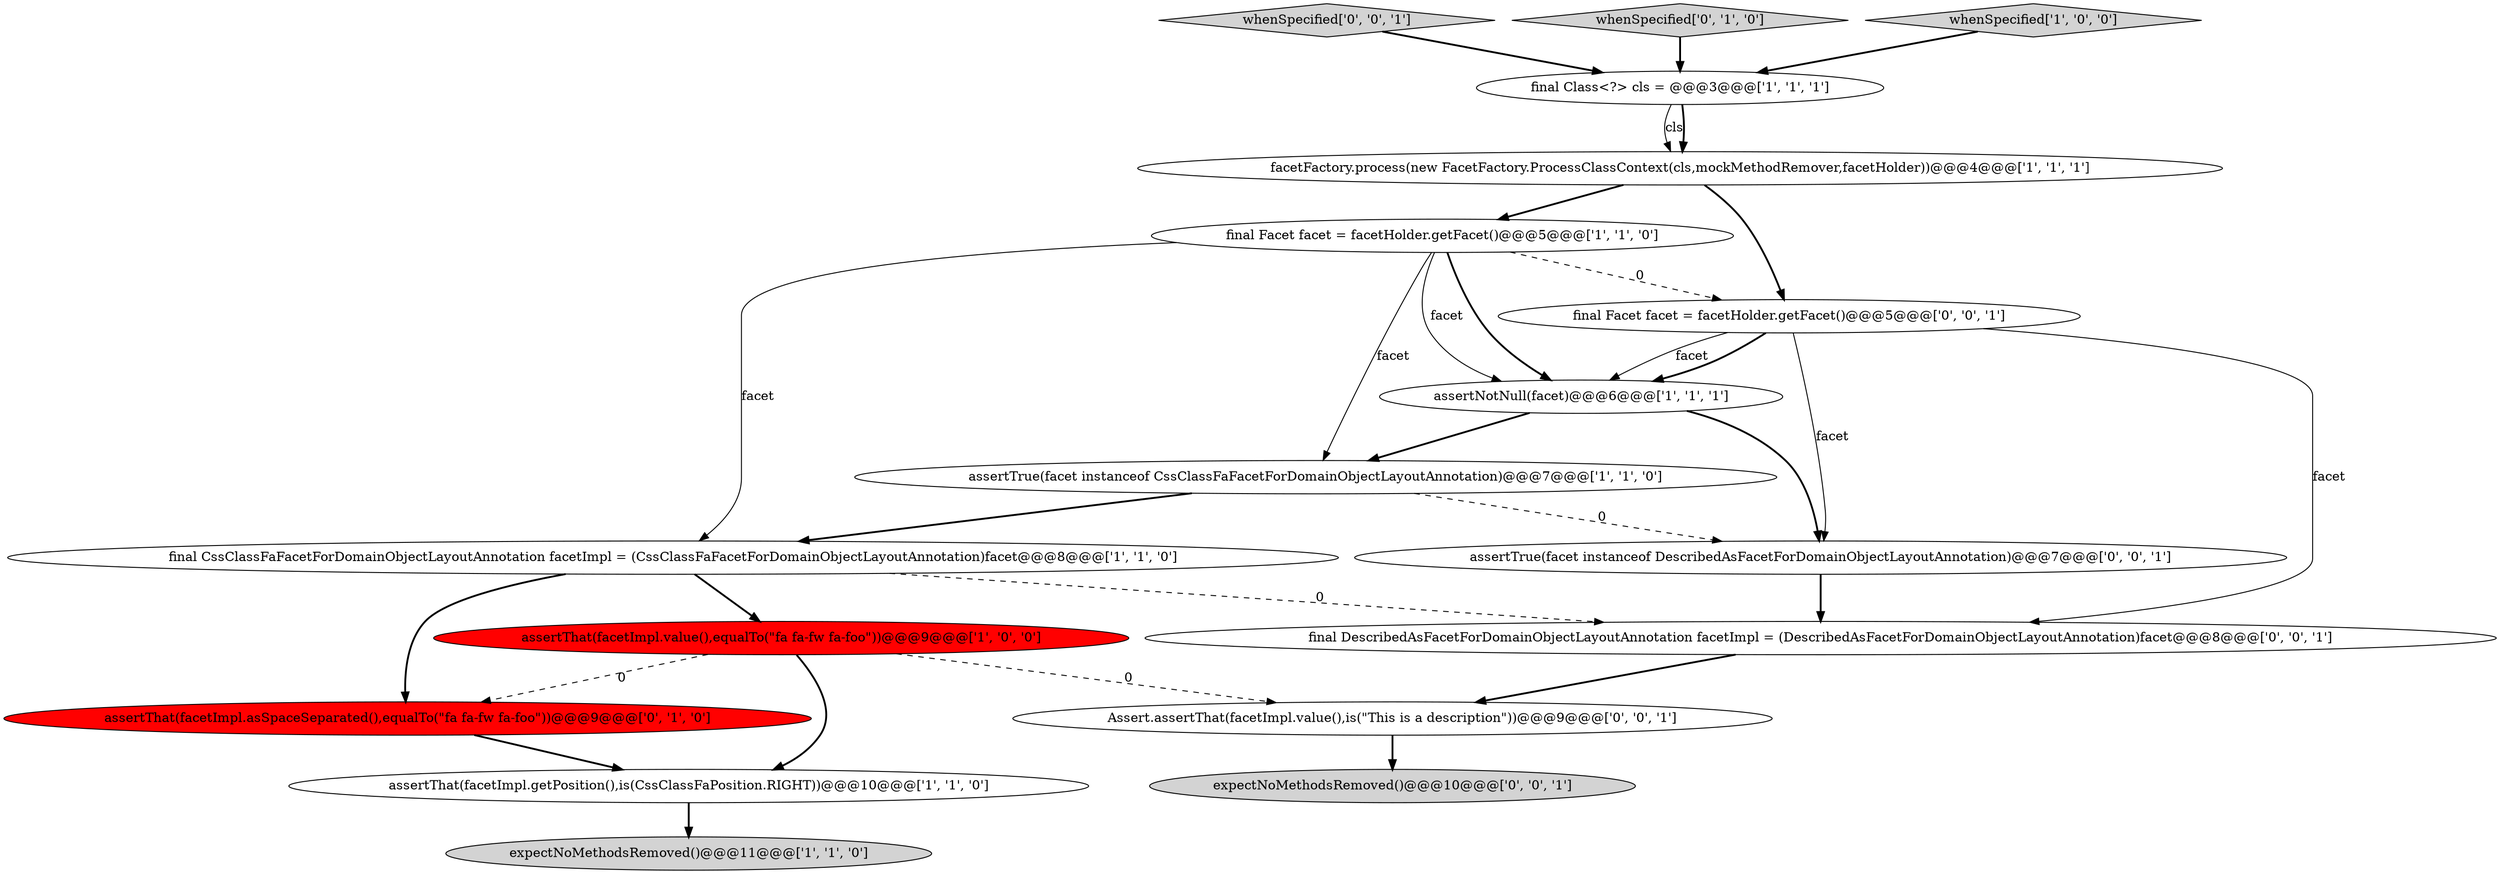 digraph {
13 [style = filled, label = "expectNoMethodsRemoved()@@@10@@@['0', '0', '1']", fillcolor = lightgray, shape = ellipse image = "AAA0AAABBB3BBB"];
2 [style = filled, label = "assertThat(facetImpl.getPosition(),is(CssClassFaPosition.RIGHT))@@@10@@@['1', '1', '0']", fillcolor = white, shape = ellipse image = "AAA0AAABBB1BBB"];
5 [style = filled, label = "assertThat(facetImpl.value(),equalTo(\"fa fa-fw fa-foo\"))@@@9@@@['1', '0', '0']", fillcolor = red, shape = ellipse image = "AAA1AAABBB1BBB"];
12 [style = filled, label = "Assert.assertThat(facetImpl.value(),is(\"This is a description\"))@@@9@@@['0', '0', '1']", fillcolor = white, shape = ellipse image = "AAA0AAABBB3BBB"];
6 [style = filled, label = "final CssClassFaFacetForDomainObjectLayoutAnnotation facetImpl = (CssClassFaFacetForDomainObjectLayoutAnnotation)facet@@@8@@@['1', '1', '0']", fillcolor = white, shape = ellipse image = "AAA0AAABBB1BBB"];
11 [style = filled, label = "assertThat(facetImpl.asSpaceSeparated(),equalTo(\"fa fa-fw fa-foo\"))@@@9@@@['0', '1', '0']", fillcolor = red, shape = ellipse image = "AAA1AAABBB2BBB"];
1 [style = filled, label = "assertNotNull(facet)@@@6@@@['1', '1', '1']", fillcolor = white, shape = ellipse image = "AAA0AAABBB1BBB"];
16 [style = filled, label = "final Facet facet = facetHolder.getFacet()@@@5@@@['0', '0', '1']", fillcolor = white, shape = ellipse image = "AAA0AAABBB3BBB"];
7 [style = filled, label = "final Facet facet = facetHolder.getFacet()@@@5@@@['1', '1', '0']", fillcolor = white, shape = ellipse image = "AAA0AAABBB1BBB"];
0 [style = filled, label = "expectNoMethodsRemoved()@@@11@@@['1', '1', '0']", fillcolor = lightgray, shape = ellipse image = "AAA0AAABBB1BBB"];
14 [style = filled, label = "whenSpecified['0', '0', '1']", fillcolor = lightgray, shape = diamond image = "AAA0AAABBB3BBB"];
4 [style = filled, label = "assertTrue(facet instanceof CssClassFaFacetForDomainObjectLayoutAnnotation)@@@7@@@['1', '1', '0']", fillcolor = white, shape = ellipse image = "AAA0AAABBB1BBB"];
10 [style = filled, label = "whenSpecified['0', '1', '0']", fillcolor = lightgray, shape = diamond image = "AAA0AAABBB2BBB"];
15 [style = filled, label = "assertTrue(facet instanceof DescribedAsFacetForDomainObjectLayoutAnnotation)@@@7@@@['0', '0', '1']", fillcolor = white, shape = ellipse image = "AAA0AAABBB3BBB"];
17 [style = filled, label = "final DescribedAsFacetForDomainObjectLayoutAnnotation facetImpl = (DescribedAsFacetForDomainObjectLayoutAnnotation)facet@@@8@@@['0', '0', '1']", fillcolor = white, shape = ellipse image = "AAA0AAABBB3BBB"];
3 [style = filled, label = "facetFactory.process(new FacetFactory.ProcessClassContext(cls,mockMethodRemover,facetHolder))@@@4@@@['1', '1', '1']", fillcolor = white, shape = ellipse image = "AAA0AAABBB1BBB"];
8 [style = filled, label = "whenSpecified['1', '0', '0']", fillcolor = lightgray, shape = diamond image = "AAA0AAABBB1BBB"];
9 [style = filled, label = "final Class<?> cls = @@@3@@@['1', '1', '1']", fillcolor = white, shape = ellipse image = "AAA0AAABBB1BBB"];
1->4 [style = bold, label=""];
16->15 [style = solid, label="facet"];
5->12 [style = dashed, label="0"];
7->1 [style = bold, label=""];
4->6 [style = bold, label=""];
7->16 [style = dashed, label="0"];
1->15 [style = bold, label=""];
16->1 [style = solid, label="facet"];
7->1 [style = solid, label="facet"];
6->17 [style = dashed, label="0"];
7->4 [style = solid, label="facet"];
3->16 [style = bold, label=""];
11->2 [style = bold, label=""];
12->13 [style = bold, label=""];
6->5 [style = bold, label=""];
5->2 [style = bold, label=""];
15->17 [style = bold, label=""];
2->0 [style = bold, label=""];
17->12 [style = bold, label=""];
7->6 [style = solid, label="facet"];
9->3 [style = solid, label="cls"];
5->11 [style = dashed, label="0"];
3->7 [style = bold, label=""];
16->1 [style = bold, label=""];
4->15 [style = dashed, label="0"];
6->11 [style = bold, label=""];
8->9 [style = bold, label=""];
9->3 [style = bold, label=""];
14->9 [style = bold, label=""];
10->9 [style = bold, label=""];
16->17 [style = solid, label="facet"];
}
